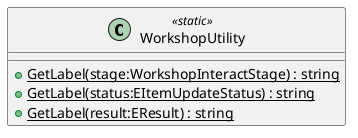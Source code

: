 @startuml
class WorkshopUtility <<static>> {
    + {static} GetLabel(stage:WorkshopInteractStage) : string
    + {static} GetLabel(status:EItemUpdateStatus) : string
    + {static} GetLabel(result:EResult) : string
}
@enduml
